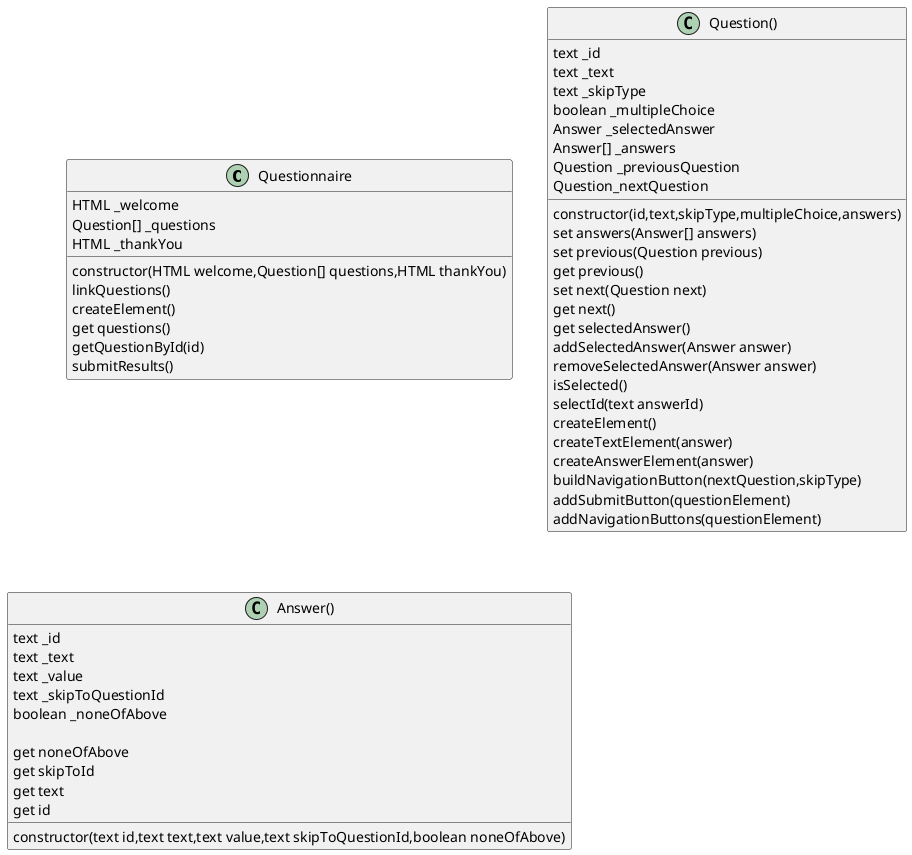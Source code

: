 @startuml
class Questionnaire {
   HTML _welcome
   Question[] _questions
   HTML _thankYou
   
   constructor(HTML welcome,Question[] questions,HTML thankYou)
   linkQuestions()
   createElement()
   get questions()
   getQuestionById(id)
   submitResults()
}

class Question(){
   text _id
   text _text
   text _skipType
   boolean _multipleChoice
   Answer _selectedAnswer
   Answer[] _answers
   Question _previousQuestion
   Question_nextQuestion

   constructor(id,text,skipType,multipleChoice,answers)
   set answers(Answer[] answers)
   set previous(Question previous)
   get previous()
   set next(Question next)
   get next()
   get selectedAnswer()
   addSelectedAnswer(Answer answer)
   removeSelectedAnswer(Answer answer)
   isSelected()
   selectId(text answerId)
   createElement()
   createTextElement(answer)
   createAnswerElement(answer)
   buildNavigationButton(nextQuestion,skipType)
   addSubmitButton(questionElement)
   addNavigationButtons(questionElement)   
}

class Answer(){
   text _id
   text _text
   text _value
   text _skipToQuestionId
   boolean _noneOfAbove
   
   constructor(text id,text text,text value,text skipToQuestionId,boolean noneOfAbove)
   get noneOfAbove
   get skipToId
   get text
   get id
}
@enduml
